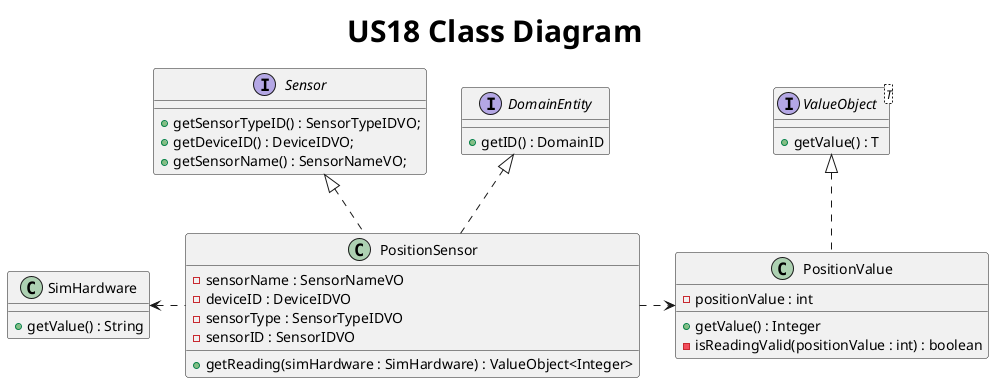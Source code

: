 @startuml
title <size: 30> US18 Class Diagram

interface Sensor {
    + getSensorTypeID() : SensorTypeIDVO;
    + getDeviceID() : DeviceIDVO;
    + getSensorName() : SensorNameVO;
}

interface DomainEntity {
    + getID() : DomainID
}

interface ValueObject<T> {
    + getValue() : T
}


class PositionSensor{
    - sensorName : SensorNameVO
    - deviceID : DeviceIDVO
    - sensorType : SensorTypeIDVO
    - sensorID : SensorIDVO

    + getReading(simHardware : SimHardware) : ValueObject<Integer>
}

class PositionValue{
    - positionValue : int

    + getValue() : Integer
    - isReadingValid(positionValue : int) : boolean
}

class SimHardware{
    + getValue() : String
}

ValueObject <|.. PositionValue
Sensor <|.. PositionSensor
DomainEntity <|.. PositionSensor
PositionSensor .right.> PositionValue
PositionSensor .left.> SimHardware

@enduml